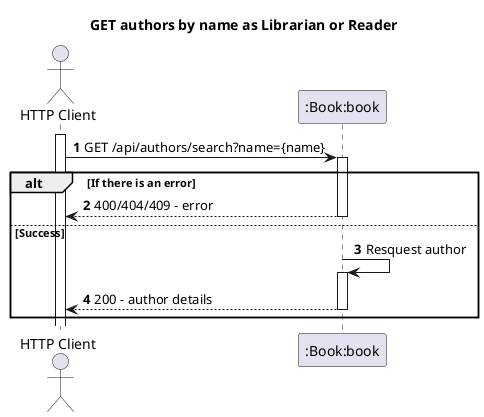 @startuml
'https://plantuml.com/sequence-diagram
autoactivate on
autonumber

title GET authors by name as Librarian or Reader

actor "HTTP Client" as User
participant ":Book:book" as Rest

activate User

User -> Rest: GET /api/authors/search?name={name}


alt If there is an error
    Rest --> User: 400/404/409 - error
else Success
    Rest -> Rest: Resquest author
    Rest --> User: 200 - author details
end

@enduml